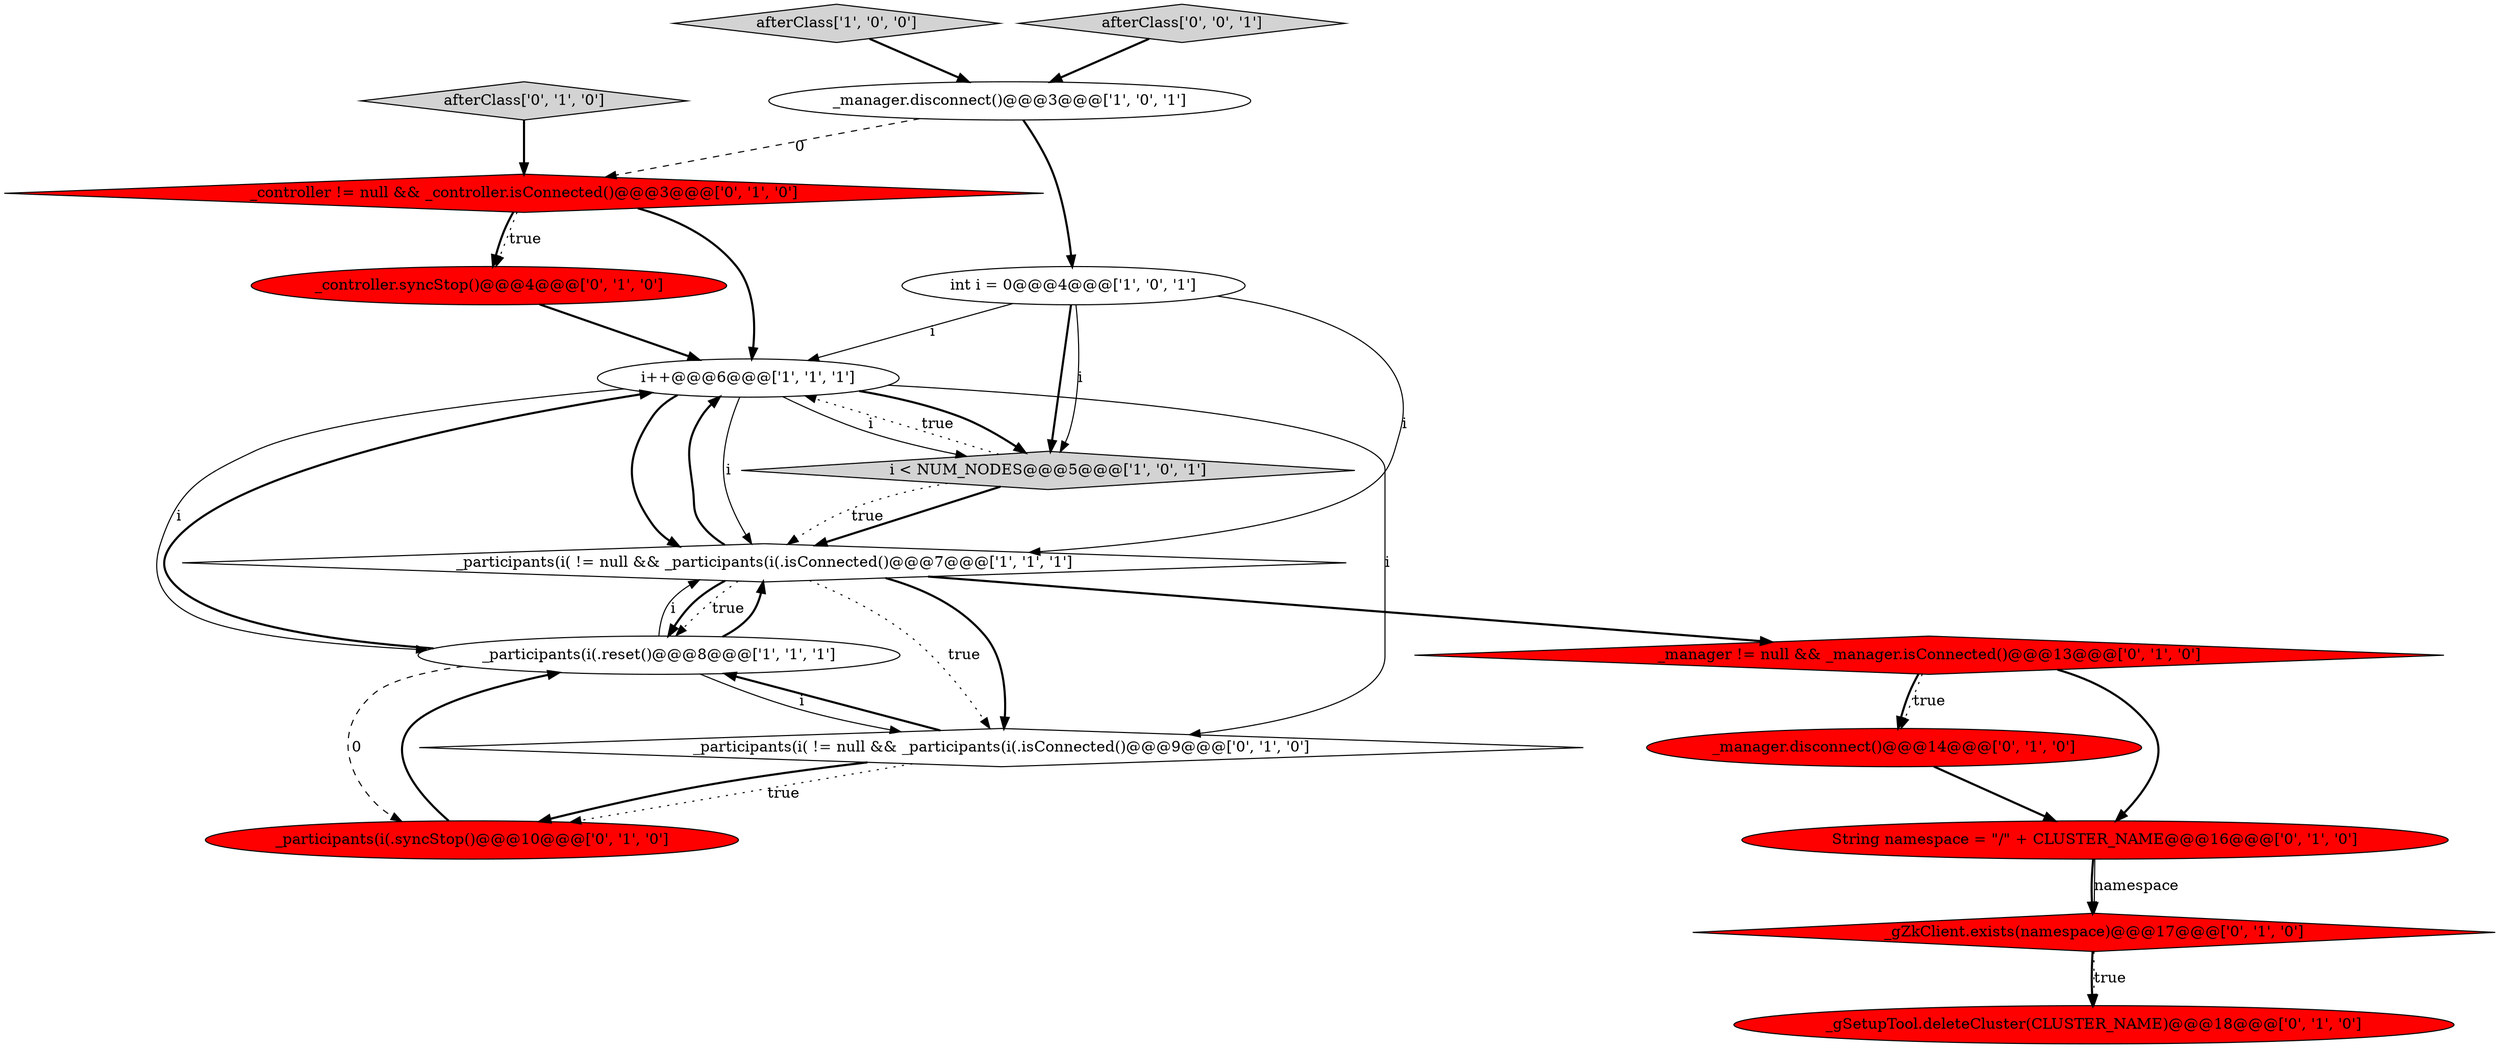 digraph {
9 [style = filled, label = "_controller.syncStop()@@@4@@@['0', '1', '0']", fillcolor = red, shape = ellipse image = "AAA1AAABBB2BBB"];
4 [style = filled, label = "_manager.disconnect()@@@3@@@['1', '0', '1']", fillcolor = white, shape = ellipse image = "AAA0AAABBB1BBB"];
3 [style = filled, label = "_participants(i( != null && _participants(i(.isConnected()@@@7@@@['1', '1', '1']", fillcolor = white, shape = diamond image = "AAA0AAABBB1BBB"];
1 [style = filled, label = "afterClass['1', '0', '0']", fillcolor = lightgray, shape = diamond image = "AAA0AAABBB1BBB"];
5 [style = filled, label = "i < NUM_NODES@@@5@@@['1', '0', '1']", fillcolor = lightgray, shape = diamond image = "AAA0AAABBB1BBB"];
10 [style = filled, label = "_gSetupTool.deleteCluster(CLUSTER_NAME)@@@18@@@['0', '1', '0']", fillcolor = red, shape = ellipse image = "AAA1AAABBB2BBB"];
13 [style = filled, label = "_participants(i(.syncStop()@@@10@@@['0', '1', '0']", fillcolor = red, shape = ellipse image = "AAA1AAABBB2BBB"];
2 [style = filled, label = "int i = 0@@@4@@@['1', '0', '1']", fillcolor = white, shape = ellipse image = "AAA0AAABBB1BBB"];
11 [style = filled, label = "_manager.disconnect()@@@14@@@['0', '1', '0']", fillcolor = red, shape = ellipse image = "AAA1AAABBB2BBB"];
14 [style = filled, label = "afterClass['0', '1', '0']", fillcolor = lightgray, shape = diamond image = "AAA0AAABBB2BBB"];
0 [style = filled, label = "_participants(i(.reset()@@@8@@@['1', '1', '1']", fillcolor = white, shape = ellipse image = "AAA0AAABBB1BBB"];
8 [style = filled, label = "_gZkClient.exists(namespace)@@@17@@@['0', '1', '0']", fillcolor = red, shape = diamond image = "AAA1AAABBB2BBB"];
12 [style = filled, label = "_controller != null && _controller.isConnected()@@@3@@@['0', '1', '0']", fillcolor = red, shape = diamond image = "AAA1AAABBB2BBB"];
15 [style = filled, label = "_manager != null && _manager.isConnected()@@@13@@@['0', '1', '0']", fillcolor = red, shape = diamond image = "AAA1AAABBB2BBB"];
16 [style = filled, label = "String namespace = \"/\" + CLUSTER_NAME@@@16@@@['0', '1', '0']", fillcolor = red, shape = ellipse image = "AAA1AAABBB2BBB"];
7 [style = filled, label = "_participants(i( != null && _participants(i(.isConnected()@@@9@@@['0', '1', '0']", fillcolor = white, shape = diamond image = "AAA0AAABBB2BBB"];
17 [style = filled, label = "afterClass['0', '0', '1']", fillcolor = lightgray, shape = diamond image = "AAA0AAABBB3BBB"];
6 [style = filled, label = "i++@@@6@@@['1', '1', '1']", fillcolor = white, shape = ellipse image = "AAA0AAABBB1BBB"];
7->13 [style = bold, label=""];
5->3 [style = bold, label=""];
0->3 [style = bold, label=""];
6->3 [style = bold, label=""];
11->16 [style = bold, label=""];
8->10 [style = bold, label=""];
1->4 [style = bold, label=""];
3->7 [style = dotted, label="true"];
2->5 [style = bold, label=""];
16->8 [style = bold, label=""];
0->6 [style = bold, label=""];
2->6 [style = solid, label="i"];
6->5 [style = solid, label="i"];
7->13 [style = dotted, label="true"];
5->6 [style = dotted, label="true"];
3->6 [style = bold, label=""];
7->0 [style = bold, label=""];
3->15 [style = bold, label=""];
4->2 [style = bold, label=""];
6->7 [style = solid, label="i"];
5->3 [style = dotted, label="true"];
8->10 [style = dotted, label="true"];
12->9 [style = bold, label=""];
12->6 [style = bold, label=""];
15->16 [style = bold, label=""];
2->3 [style = solid, label="i"];
3->0 [style = bold, label=""];
9->6 [style = bold, label=""];
4->12 [style = dashed, label="0"];
6->0 [style = solid, label="i"];
6->5 [style = bold, label=""];
16->8 [style = solid, label="namespace"];
15->11 [style = bold, label=""];
3->7 [style = bold, label=""];
14->12 [style = bold, label=""];
0->13 [style = dashed, label="0"];
0->3 [style = solid, label="i"];
3->0 [style = dotted, label="true"];
15->11 [style = dotted, label="true"];
2->5 [style = solid, label="i"];
17->4 [style = bold, label=""];
6->3 [style = solid, label="i"];
0->7 [style = solid, label="i"];
13->0 [style = bold, label=""];
12->9 [style = dotted, label="true"];
}
